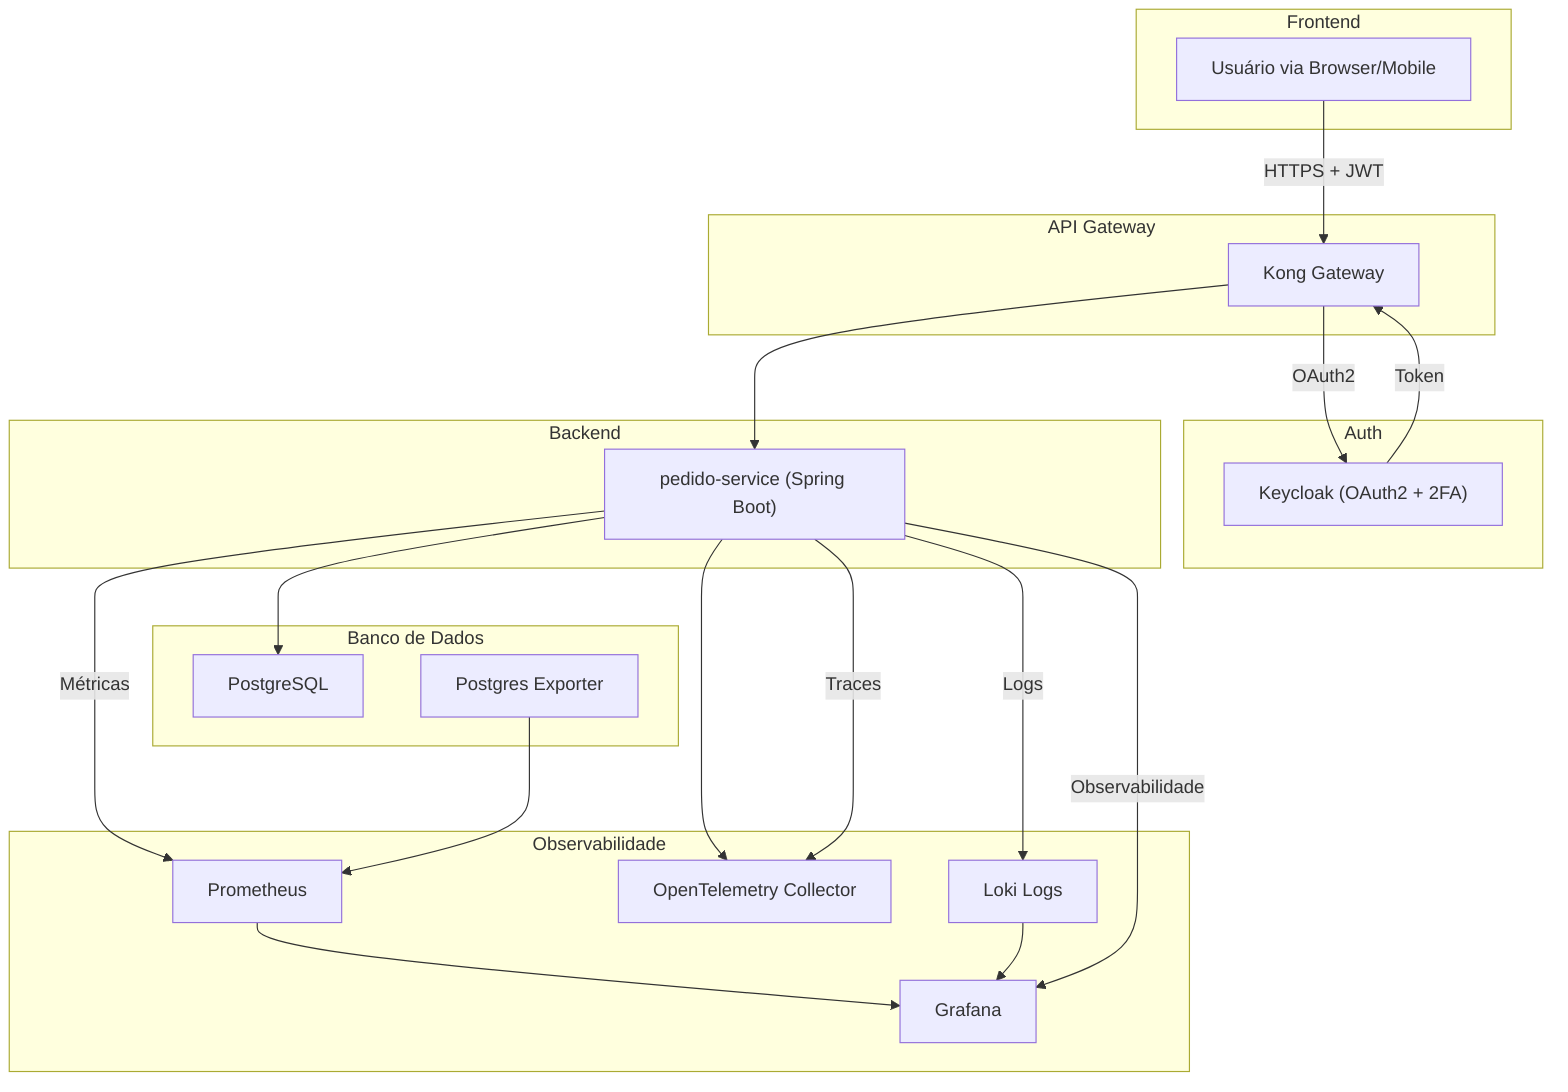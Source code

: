graph TD
  subgraph Frontend
    Browser["Usuário via Browser/Mobile"]
  end

  subgraph API Gateway
    Kong["Kong Gateway"]
  end

  subgraph Auth
    Keycloak["Keycloak (OAuth2 + 2FA)"]
  end

  subgraph Backend
    PedidoService["pedido-service (Spring Boot)"]
  end

  subgraph Observabilidade
    Prometheus["Prometheus"]
    Grafana["Grafana"]
    Otel["OpenTelemetry Collector"]
    Loki["Loki Logs"]
  end

  subgraph Banco de Dados
    Postgres["PostgreSQL"]
    PGExporter["Postgres Exporter"]
  end

  Browser -->|HTTPS + JWT| Kong
  Kong --> PedidoService
  Kong -->|OAuth2| Keycloak --> |Token| Kong
  PedidoService --> Postgres
  PedidoService --> Otel
  PedidoService -->|Métricas| Prometheus
  PedidoService -->|Logs| Loki

  Prometheus --> Grafana
  Loki --> Grafana
  PGExporter --> Prometheus

  PedidoService -->|Observabilidade| Grafana
  PedidoService -->|Traces| Otel